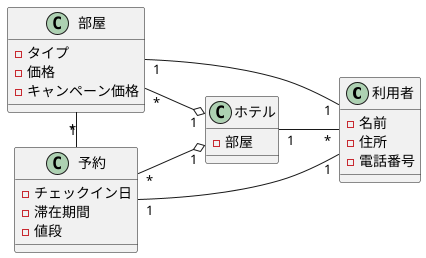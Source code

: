 @startuml クラス図
left to right direction
    class "利用者" as user{
        - 名前
        - 住所
        - 電話番号
    }
    class "ホテル" as ho{
        - 部屋
    }
    class "部屋" as room{
        - タイプ
        - 価格
        - キャンペーン価格
    }
    class "予約" as res{
        - チェックイン日
        - 滞在期間
        - 値段
    }
    ho"1" o-- "*"room
    user"1" -- "1"res
    room"*" -right- "1"res
    user"1" -- "1"room
    res"*" --o "1"ho
    ho"1" -- "*"user

@enduml